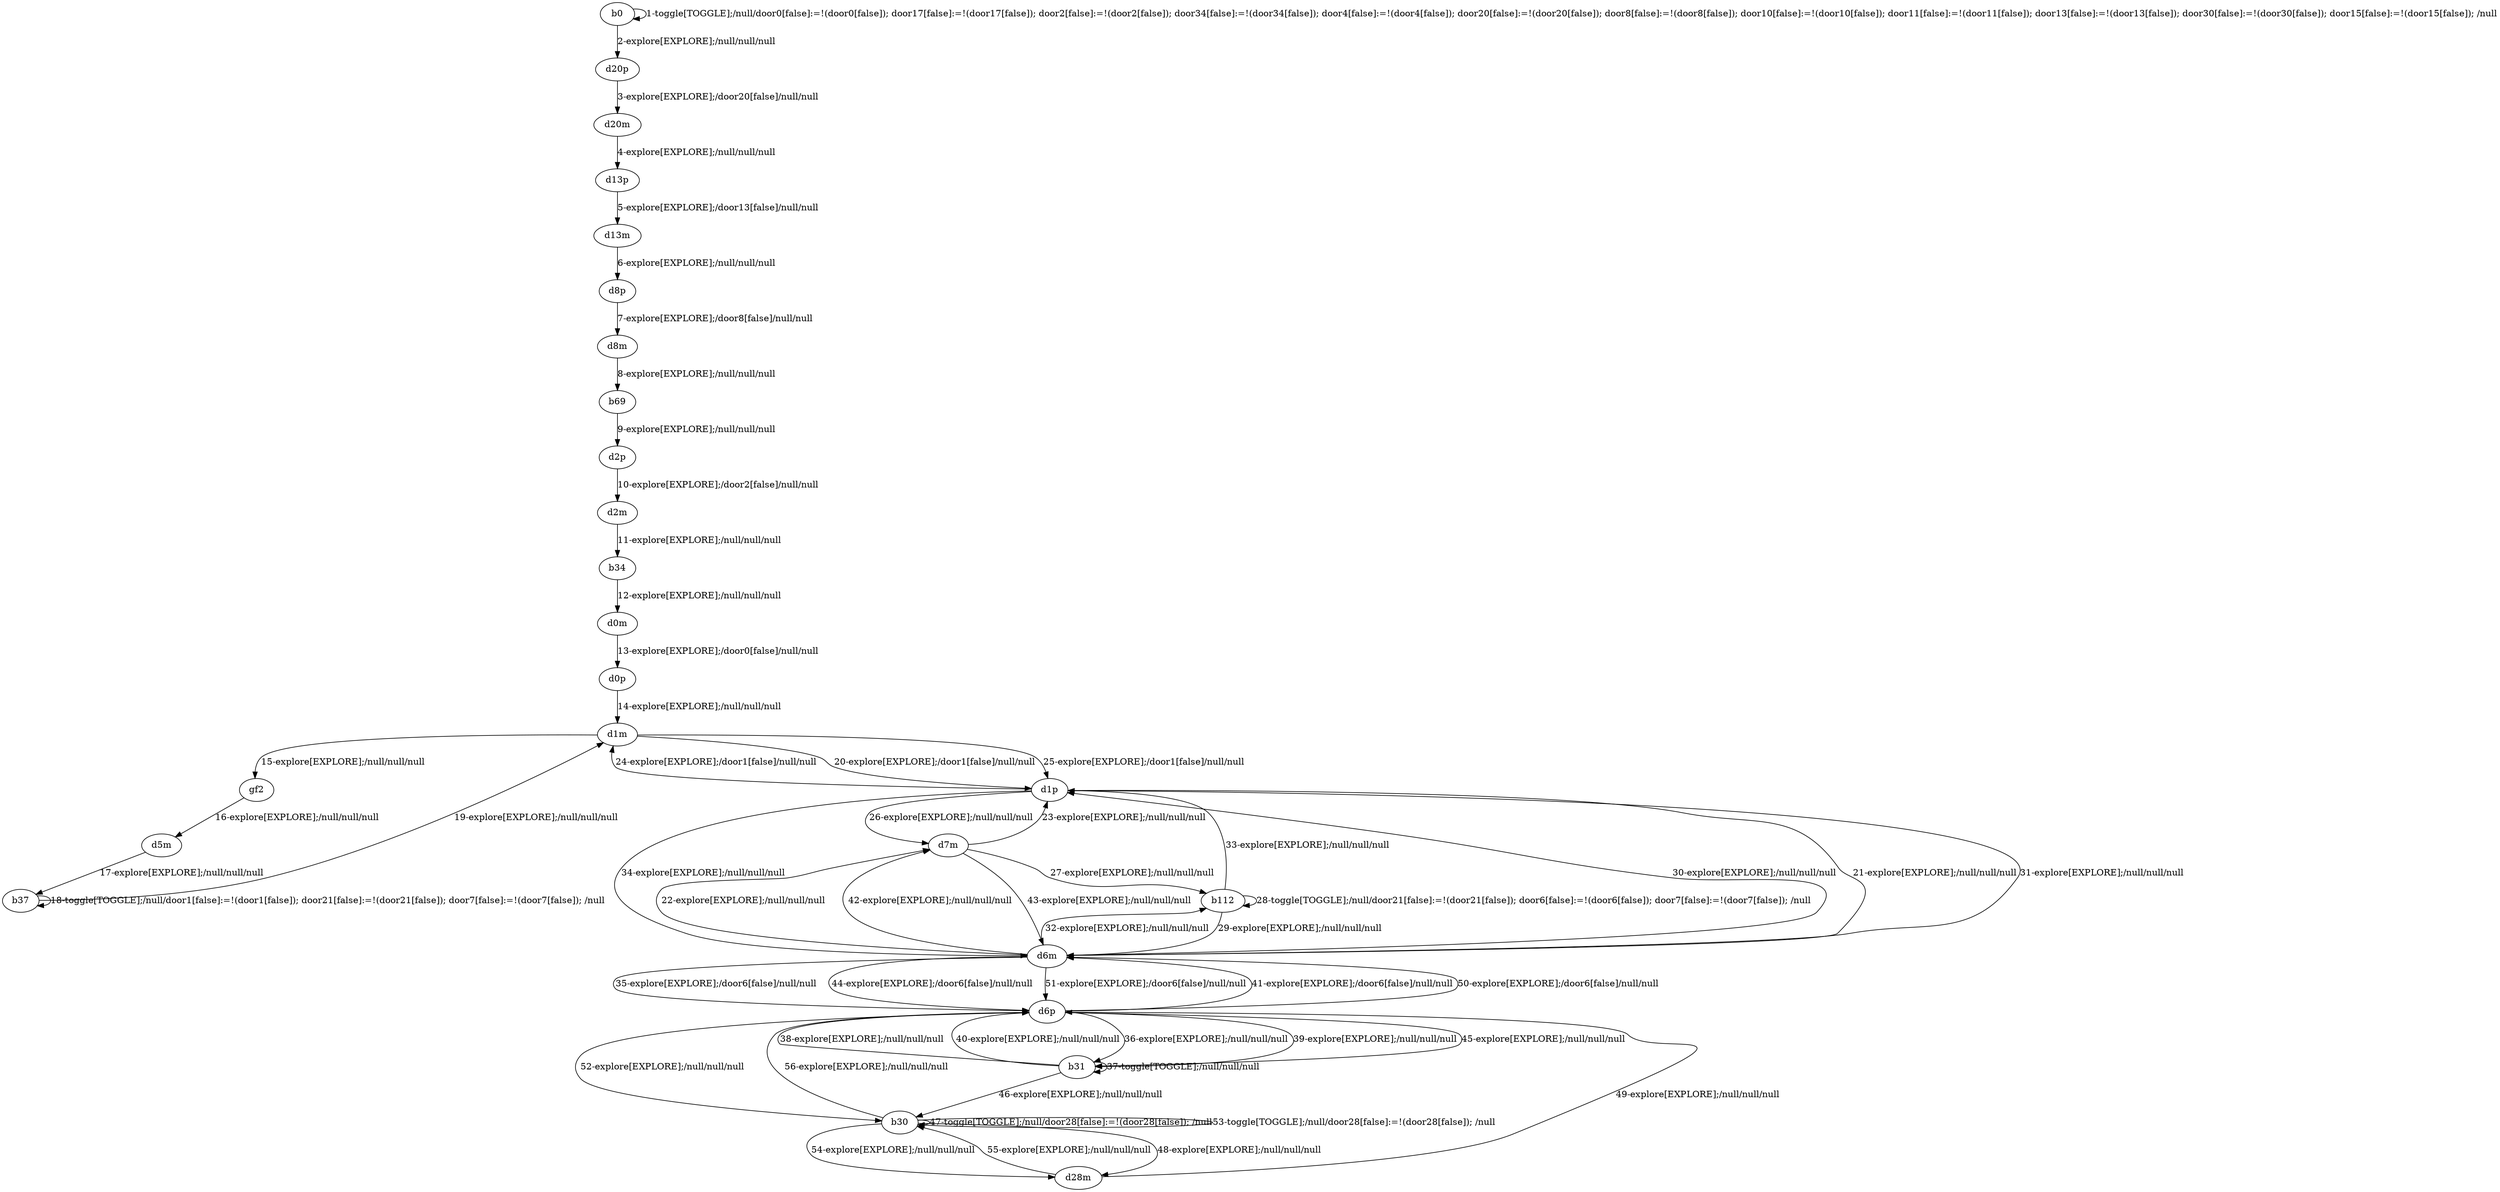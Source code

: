 # Total number of goals covered by this test: 2
# d28m --> b30
# b30 --> d6p

digraph g {
"b0" -> "b0" [label = "1-toggle[TOGGLE];/null/door0[false]:=!(door0[false]); door17[false]:=!(door17[false]); door2[false]:=!(door2[false]); door34[false]:=!(door34[false]); door4[false]:=!(door4[false]); door20[false]:=!(door20[false]); door8[false]:=!(door8[false]); door10[false]:=!(door10[false]); door11[false]:=!(door11[false]); door13[false]:=!(door13[false]); door30[false]:=!(door30[false]); door15[false]:=!(door15[false]); /null"];
"b0" -> "d20p" [label = "2-explore[EXPLORE];/null/null/null"];
"d20p" -> "d20m" [label = "3-explore[EXPLORE];/door20[false]/null/null"];
"d20m" -> "d13p" [label = "4-explore[EXPLORE];/null/null/null"];
"d13p" -> "d13m" [label = "5-explore[EXPLORE];/door13[false]/null/null"];
"d13m" -> "d8p" [label = "6-explore[EXPLORE];/null/null/null"];
"d8p" -> "d8m" [label = "7-explore[EXPLORE];/door8[false]/null/null"];
"d8m" -> "b69" [label = "8-explore[EXPLORE];/null/null/null"];
"b69" -> "d2p" [label = "9-explore[EXPLORE];/null/null/null"];
"d2p" -> "d2m" [label = "10-explore[EXPLORE];/door2[false]/null/null"];
"d2m" -> "b34" [label = "11-explore[EXPLORE];/null/null/null"];
"b34" -> "d0m" [label = "12-explore[EXPLORE];/null/null/null"];
"d0m" -> "d0p" [label = "13-explore[EXPLORE];/door0[false]/null/null"];
"d0p" -> "d1m" [label = "14-explore[EXPLORE];/null/null/null"];
"d1m" -> "gf2" [label = "15-explore[EXPLORE];/null/null/null"];
"gf2" -> "d5m" [label = "16-explore[EXPLORE];/null/null/null"];
"d5m" -> "b37" [label = "17-explore[EXPLORE];/null/null/null"];
"b37" -> "b37" [label = "18-toggle[TOGGLE];/null/door1[false]:=!(door1[false]); door21[false]:=!(door21[false]); door7[false]:=!(door7[false]); /null"];
"b37" -> "d1m" [label = "19-explore[EXPLORE];/null/null/null"];
"d1m" -> "d1p" [label = "20-explore[EXPLORE];/door1[false]/null/null"];
"d1p" -> "d6m" [label = "21-explore[EXPLORE];/null/null/null"];
"d6m" -> "d7m" [label = "22-explore[EXPLORE];/null/null/null"];
"d7m" -> "d1p" [label = "23-explore[EXPLORE];/null/null/null"];
"d1p" -> "d1m" [label = "24-explore[EXPLORE];/door1[false]/null/null"];
"d1m" -> "d1p" [label = "25-explore[EXPLORE];/door1[false]/null/null"];
"d1p" -> "d7m" [label = "26-explore[EXPLORE];/null/null/null"];
"d7m" -> "b112" [label = "27-explore[EXPLORE];/null/null/null"];
"b112" -> "b112" [label = "28-toggle[TOGGLE];/null/door21[false]:=!(door21[false]); door6[false]:=!(door6[false]); door7[false]:=!(door7[false]); /null"];
"b112" -> "d6m" [label = "29-explore[EXPLORE];/null/null/null"];
"d6m" -> "d1p" [label = "30-explore[EXPLORE];/null/null/null"];
"d1p" -> "d6m" [label = "31-explore[EXPLORE];/null/null/null"];
"d6m" -> "b112" [label = "32-explore[EXPLORE];/null/null/null"];
"b112" -> "d1p" [label = "33-explore[EXPLORE];/null/null/null"];
"d1p" -> "d6m" [label = "34-explore[EXPLORE];/null/null/null"];
"d6m" -> "d6p" [label = "35-explore[EXPLORE];/door6[false]/null/null"];
"d6p" -> "b31" [label = "36-explore[EXPLORE];/null/null/null"];
"b31" -> "b31" [label = "37-toggle[TOGGLE];/null/null/null"];
"b31" -> "d6p" [label = "38-explore[EXPLORE];/null/null/null"];
"d6p" -> "b31" [label = "39-explore[EXPLORE];/null/null/null"];
"b31" -> "d6p" [label = "40-explore[EXPLORE];/null/null/null"];
"d6p" -> "d6m" [label = "41-explore[EXPLORE];/door6[false]/null/null"];
"d6m" -> "d7m" [label = "42-explore[EXPLORE];/null/null/null"];
"d7m" -> "d6m" [label = "43-explore[EXPLORE];/null/null/null"];
"d6m" -> "d6p" [label = "44-explore[EXPLORE];/door6[false]/null/null"];
"d6p" -> "b31" [label = "45-explore[EXPLORE];/null/null/null"];
"b31" -> "b30" [label = "46-explore[EXPLORE];/null/null/null"];
"b30" -> "b30" [label = "47-toggle[TOGGLE];/null/door28[false]:=!(door28[false]); /null"];
"b30" -> "d28m" [label = "48-explore[EXPLORE];/null/null/null"];
"d28m" -> "d6p" [label = "49-explore[EXPLORE];/null/null/null"];
"d6p" -> "d6m" [label = "50-explore[EXPLORE];/door6[false]/null/null"];
"d6m" -> "d6p" [label = "51-explore[EXPLORE];/door6[false]/null/null"];
"d6p" -> "b30" [label = "52-explore[EXPLORE];/null/null/null"];
"b30" -> "b30" [label = "53-toggle[TOGGLE];/null/door28[false]:=!(door28[false]); /null"];
"b30" -> "d28m" [label = "54-explore[EXPLORE];/null/null/null"];
"d28m" -> "b30" [label = "55-explore[EXPLORE];/null/null/null"];
"b30" -> "d6p" [label = "56-explore[EXPLORE];/null/null/null"];
}